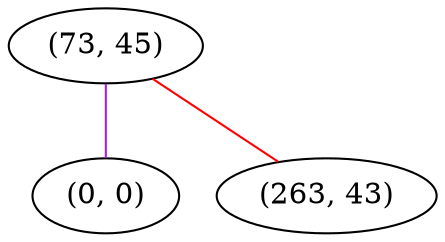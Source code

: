 graph "" {
"(73, 45)";
"(0, 0)";
"(263, 43)";
"(73, 45)" -- "(263, 43)"  [color=red, key=0, weight=1];
"(73, 45)" -- "(0, 0)"  [color=purple, key=0, weight=4];
}
